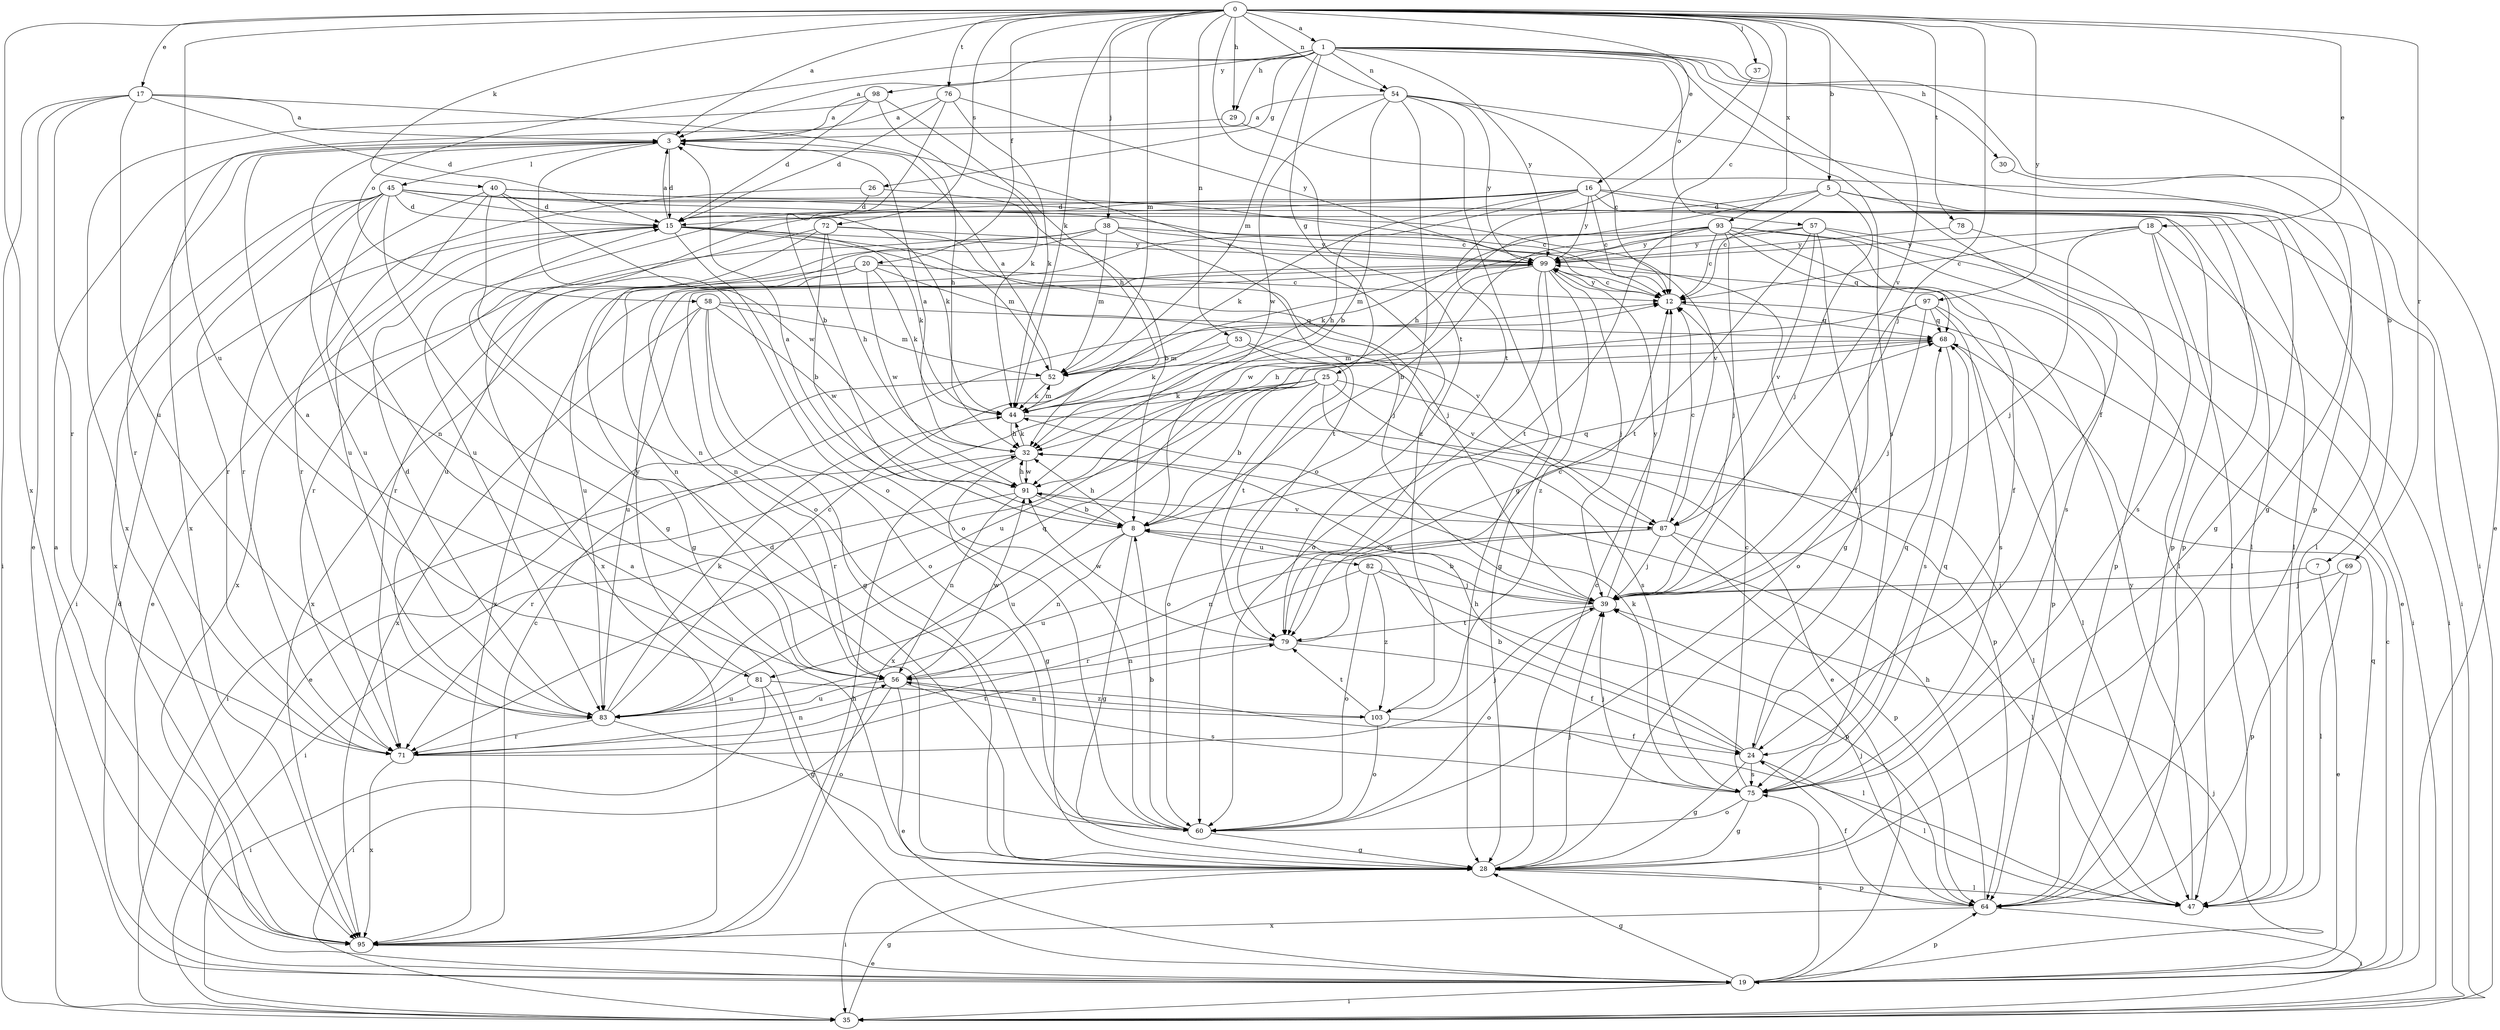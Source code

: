 strict digraph  {
0;
1;
3;
5;
7;
8;
12;
15;
16;
17;
18;
19;
20;
24;
25;
26;
28;
29;
30;
32;
35;
37;
38;
39;
40;
44;
45;
47;
52;
53;
54;
56;
57;
58;
60;
64;
68;
69;
71;
72;
75;
76;
78;
79;
81;
82;
83;
87;
91;
93;
95;
97;
98;
99;
103;
0 -> 1  [label=a];
0 -> 3  [label=a];
0 -> 5  [label=b];
0 -> 12  [label=c];
0 -> 16  [label=e];
0 -> 17  [label=e];
0 -> 18  [label=e];
0 -> 20  [label=f];
0 -> 29  [label=h];
0 -> 37  [label=j];
0 -> 38  [label=j];
0 -> 39  [label=j];
0 -> 40  [label=k];
0 -> 44  [label=k];
0 -> 52  [label=m];
0 -> 53  [label=n];
0 -> 54  [label=n];
0 -> 69  [label=r];
0 -> 72  [label=s];
0 -> 76  [label=t];
0 -> 78  [label=t];
0 -> 79  [label=t];
0 -> 81  [label=u];
0 -> 87  [label=v];
0 -> 93  [label=x];
0 -> 95  [label=x];
0 -> 97  [label=y];
1 -> 3  [label=a];
1 -> 7  [label=b];
1 -> 19  [label=e];
1 -> 24  [label=f];
1 -> 25  [label=g];
1 -> 26  [label=g];
1 -> 29  [label=h];
1 -> 30  [label=h];
1 -> 52  [label=m];
1 -> 54  [label=n];
1 -> 57  [label=o];
1 -> 58  [label=o];
1 -> 75  [label=s];
1 -> 98  [label=y];
1 -> 99  [label=y];
3 -> 15  [label=d];
3 -> 45  [label=l];
3 -> 60  [label=o];
3 -> 71  [label=r];
3 -> 103  [label=z];
5 -> 12  [label=c];
5 -> 15  [label=d];
5 -> 28  [label=g];
5 -> 32  [label=h];
5 -> 39  [label=j];
5 -> 47  [label=l];
7 -> 19  [label=e];
7 -> 39  [label=j];
8 -> 3  [label=a];
8 -> 28  [label=g];
8 -> 32  [label=h];
8 -> 56  [label=n];
8 -> 68  [label=q];
8 -> 81  [label=u];
8 -> 82  [label=u];
12 -> 68  [label=q];
12 -> 99  [label=y];
15 -> 3  [label=a];
15 -> 19  [label=e];
15 -> 39  [label=j];
15 -> 44  [label=k];
15 -> 52  [label=m];
15 -> 60  [label=o];
15 -> 99  [label=y];
16 -> 12  [label=c];
16 -> 15  [label=d];
16 -> 32  [label=h];
16 -> 35  [label=i];
16 -> 44  [label=k];
16 -> 47  [label=l];
16 -> 64  [label=p];
16 -> 83  [label=u];
16 -> 95  [label=x];
16 -> 99  [label=y];
17 -> 3  [label=a];
17 -> 15  [label=d];
17 -> 19  [label=e];
17 -> 32  [label=h];
17 -> 35  [label=i];
17 -> 71  [label=r];
17 -> 83  [label=u];
18 -> 12  [label=c];
18 -> 35  [label=i];
18 -> 39  [label=j];
18 -> 47  [label=l];
18 -> 75  [label=s];
18 -> 99  [label=y];
19 -> 3  [label=a];
19 -> 12  [label=c];
19 -> 15  [label=d];
19 -> 28  [label=g];
19 -> 35  [label=i];
19 -> 39  [label=j];
19 -> 64  [label=p];
19 -> 68  [label=q];
19 -> 75  [label=s];
20 -> 12  [label=c];
20 -> 44  [label=k];
20 -> 56  [label=n];
20 -> 83  [label=u];
20 -> 87  [label=v];
20 -> 91  [label=w];
20 -> 95  [label=x];
24 -> 8  [label=b];
24 -> 28  [label=g];
24 -> 32  [label=h];
24 -> 47  [label=l];
24 -> 68  [label=q];
24 -> 75  [label=s];
25 -> 8  [label=b];
25 -> 19  [label=e];
25 -> 35  [label=i];
25 -> 44  [label=k];
25 -> 60  [label=o];
25 -> 64  [label=p];
25 -> 71  [label=r];
25 -> 75  [label=s];
25 -> 95  [label=x];
26 -> 8  [label=b];
26 -> 15  [label=d];
26 -> 71  [label=r];
28 -> 12  [label=c];
28 -> 15  [label=d];
28 -> 35  [label=i];
28 -> 39  [label=j];
28 -> 47  [label=l];
28 -> 64  [label=p];
29 -> 35  [label=i];
29 -> 95  [label=x];
30 -> 28  [label=g];
32 -> 3  [label=a];
32 -> 28  [label=g];
32 -> 44  [label=k];
32 -> 71  [label=r];
32 -> 91  [label=w];
35 -> 28  [label=g];
37 -> 79  [label=t];
38 -> 24  [label=f];
38 -> 28  [label=g];
38 -> 52  [label=m];
38 -> 71  [label=r];
38 -> 79  [label=t];
38 -> 95  [label=x];
38 -> 99  [label=y];
39 -> 8  [label=b];
39 -> 60  [label=o];
39 -> 79  [label=t];
39 -> 91  [label=w];
39 -> 99  [label=y];
40 -> 12  [label=c];
40 -> 15  [label=d];
40 -> 60  [label=o];
40 -> 64  [label=p];
40 -> 71  [label=r];
40 -> 83  [label=u];
40 -> 91  [label=w];
44 -> 32  [label=h];
44 -> 47  [label=l];
44 -> 52  [label=m];
45 -> 12  [label=c];
45 -> 15  [label=d];
45 -> 28  [label=g];
45 -> 35  [label=i];
45 -> 44  [label=k];
45 -> 47  [label=l];
45 -> 56  [label=n];
45 -> 71  [label=r];
45 -> 83  [label=u];
45 -> 87  [label=v];
45 -> 95  [label=x];
47 -> 99  [label=y];
52 -> 3  [label=a];
52 -> 19  [label=e];
52 -> 44  [label=k];
53 -> 44  [label=k];
53 -> 52  [label=m];
53 -> 79  [label=t];
53 -> 87  [label=v];
54 -> 3  [label=a];
54 -> 8  [label=b];
54 -> 12  [label=c];
54 -> 28  [label=g];
54 -> 60  [label=o];
54 -> 64  [label=p];
54 -> 91  [label=w];
54 -> 99  [label=y];
56 -> 3  [label=a];
56 -> 19  [label=e];
56 -> 35  [label=i];
56 -> 75  [label=s];
56 -> 83  [label=u];
56 -> 91  [label=w];
56 -> 103  [label=z];
57 -> 19  [label=e];
57 -> 28  [label=g];
57 -> 35  [label=i];
57 -> 52  [label=m];
57 -> 79  [label=t];
57 -> 87  [label=v];
57 -> 99  [label=y];
58 -> 28  [label=g];
58 -> 52  [label=m];
58 -> 60  [label=o];
58 -> 68  [label=q];
58 -> 83  [label=u];
58 -> 91  [label=w];
58 -> 95  [label=x];
60 -> 8  [label=b];
60 -> 28  [label=g];
64 -> 24  [label=f];
64 -> 32  [label=h];
64 -> 35  [label=i];
64 -> 39  [label=j];
64 -> 95  [label=x];
68 -> 47  [label=l];
68 -> 52  [label=m];
68 -> 75  [label=s];
68 -> 83  [label=u];
69 -> 39  [label=j];
69 -> 47  [label=l];
69 -> 64  [label=p];
71 -> 39  [label=j];
71 -> 56  [label=n];
71 -> 79  [label=t];
71 -> 95  [label=x];
72 -> 8  [label=b];
72 -> 32  [label=h];
72 -> 39  [label=j];
72 -> 71  [label=r];
72 -> 83  [label=u];
72 -> 99  [label=y];
75 -> 12  [label=c];
75 -> 28  [label=g];
75 -> 39  [label=j];
75 -> 44  [label=k];
75 -> 60  [label=o];
75 -> 68  [label=q];
76 -> 3  [label=a];
76 -> 8  [label=b];
76 -> 15  [label=d];
76 -> 44  [label=k];
76 -> 99  [label=y];
78 -> 64  [label=p];
78 -> 99  [label=y];
79 -> 12  [label=c];
79 -> 24  [label=f];
79 -> 56  [label=n];
79 -> 91  [label=w];
81 -> 28  [label=g];
81 -> 35  [label=i];
81 -> 47  [label=l];
81 -> 83  [label=u];
81 -> 99  [label=y];
82 -> 39  [label=j];
82 -> 60  [label=o];
82 -> 64  [label=p];
82 -> 71  [label=r];
82 -> 103  [label=z];
83 -> 12  [label=c];
83 -> 15  [label=d];
83 -> 44  [label=k];
83 -> 60  [label=o];
83 -> 68  [label=q];
83 -> 71  [label=r];
87 -> 12  [label=c];
87 -> 39  [label=j];
87 -> 47  [label=l];
87 -> 56  [label=n];
87 -> 64  [label=p];
87 -> 83  [label=u];
91 -> 8  [label=b];
91 -> 32  [label=h];
91 -> 35  [label=i];
91 -> 56  [label=n];
91 -> 87  [label=v];
93 -> 8  [label=b];
93 -> 12  [label=c];
93 -> 24  [label=f];
93 -> 39  [label=j];
93 -> 44  [label=k];
93 -> 47  [label=l];
93 -> 56  [label=n];
93 -> 68  [label=q];
93 -> 75  [label=s];
93 -> 79  [label=t];
93 -> 99  [label=y];
95 -> 3  [label=a];
95 -> 12  [label=c];
95 -> 19  [label=e];
95 -> 32  [label=h];
97 -> 32  [label=h];
97 -> 39  [label=j];
97 -> 60  [label=o];
97 -> 64  [label=p];
97 -> 68  [label=q];
97 -> 75  [label=s];
98 -> 3  [label=a];
98 -> 15  [label=d];
98 -> 32  [label=h];
98 -> 44  [label=k];
98 -> 95  [label=x];
99 -> 12  [label=c];
99 -> 28  [label=g];
99 -> 39  [label=j];
99 -> 56  [label=n];
99 -> 60  [label=o];
99 -> 91  [label=w];
99 -> 95  [label=x];
99 -> 103  [label=z];
103 -> 24  [label=f];
103 -> 56  [label=n];
103 -> 60  [label=o];
103 -> 79  [label=t];
}
